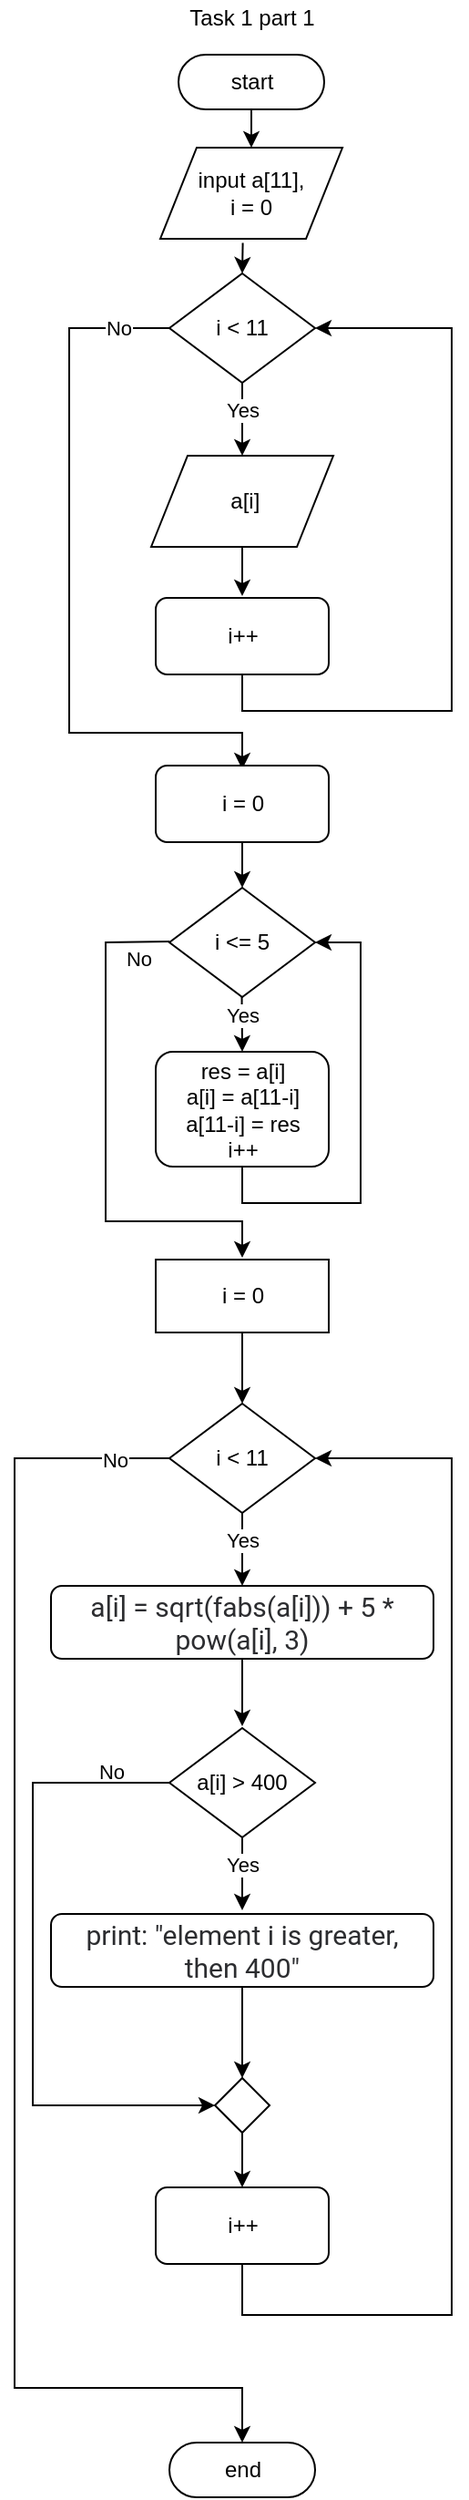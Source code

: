 <mxfile version="17.2.4" type="github">
  <diagram id="o93-lDI3VRqirDcKDXZ2" name="Page-1">
    <mxGraphModel dx="1022" dy="436" grid="1" gridSize="10" guides="1" tooltips="1" connect="1" arrows="1" fold="1" page="1" pageScale="1" pageWidth="827" pageHeight="1169" math="0" shadow="0">
      <root>
        <mxCell id="0" />
        <mxCell id="1" parent="0" />
        <mxCell id="NgrMlDk98fqjrmkA6Xaf-1" value="start" style="html=1;dashed=0;whitespace=wrap;shape=mxgraph.dfd.start" vertex="1" parent="1">
          <mxGeometry x="150" y="40" width="80" height="30" as="geometry" />
        </mxCell>
        <mxCell id="NgrMlDk98fqjrmkA6Xaf-2" value="end" style="html=1;dashed=0;whitespace=wrap;shape=mxgraph.dfd.start" vertex="1" parent="1">
          <mxGeometry x="145" y="1350" width="80" height="30" as="geometry" />
        </mxCell>
        <mxCell id="NgrMlDk98fqjrmkA6Xaf-3" value="input a[11],&lt;br&gt;i = 0" style="shape=parallelogram;perimeter=parallelogramPerimeter;whiteSpace=wrap;html=1;dashed=0;" vertex="1" parent="1">
          <mxGeometry x="140" y="91" width="100" height="50" as="geometry" />
        </mxCell>
        <mxCell id="NgrMlDk98fqjrmkA6Xaf-5" value="i &amp;lt; 11" style="rhombus;whiteSpace=wrap;html=1;" vertex="1" parent="1">
          <mxGeometry x="145" y="160" width="80" height="60" as="geometry" />
        </mxCell>
        <mxCell id="NgrMlDk98fqjrmkA6Xaf-6" value="" style="endArrow=classic;html=1;rounded=0;exitX=0.5;exitY=1;exitDx=0;exitDy=0;" edge="1" parent="1" source="NgrMlDk98fqjrmkA6Xaf-5">
          <mxGeometry relative="1" as="geometry">
            <mxPoint x="200" y="260" as="sourcePoint" />
            <mxPoint x="185" y="260" as="targetPoint" />
          </mxGeometry>
        </mxCell>
        <mxCell id="NgrMlDk98fqjrmkA6Xaf-7" value="Yes" style="edgeLabel;resizable=0;html=1;align=center;verticalAlign=middle;" connectable="0" vertex="1" parent="NgrMlDk98fqjrmkA6Xaf-6">
          <mxGeometry relative="1" as="geometry">
            <mxPoint y="-5" as="offset" />
          </mxGeometry>
        </mxCell>
        <mxCell id="NgrMlDk98fqjrmkA6Xaf-8" value="" style="endArrow=classic;html=1;rounded=0;exitX=0;exitY=0.5;exitDx=0;exitDy=0;entryX=0.5;entryY=0;entryDx=0;entryDy=0;" edge="1" parent="1" source="NgrMlDk98fqjrmkA6Xaf-5">
          <mxGeometry relative="1" as="geometry">
            <mxPoint x="145" y="-158" as="sourcePoint" />
            <mxPoint x="185" y="432" as="targetPoint" />
            <Array as="points">
              <mxPoint x="90" y="190" />
              <mxPoint x="90" y="412" />
              <mxPoint x="185" y="412" />
            </Array>
          </mxGeometry>
        </mxCell>
        <mxCell id="NgrMlDk98fqjrmkA6Xaf-9" value="No" style="edgeLabel;resizable=0;html=1;align=center;verticalAlign=middle;" connectable="0" vertex="1" parent="NgrMlDk98fqjrmkA6Xaf-8">
          <mxGeometry relative="1" as="geometry">
            <mxPoint x="27" y="-141" as="offset" />
          </mxGeometry>
        </mxCell>
        <mxCell id="NgrMlDk98fqjrmkA6Xaf-11" value="" style="endArrow=classic;html=1;rounded=0;exitX=0.5;exitY=1;exitDx=0;exitDy=0;entryX=0.5;entryY=0;entryDx=0;entryDy=0;" edge="1" parent="1" source="NgrMlDk98fqjrmkA6Xaf-57">
          <mxGeometry relative="1" as="geometry">
            <mxPoint x="185" y="295" as="sourcePoint" />
            <mxPoint x="185" y="337" as="targetPoint" />
          </mxGeometry>
        </mxCell>
        <mxCell id="NgrMlDk98fqjrmkA6Xaf-13" value="i &amp;lt;= 5" style="rhombus;whiteSpace=wrap;html=1;" vertex="1" parent="1">
          <mxGeometry x="145" y="497" width="80" height="60" as="geometry" />
        </mxCell>
        <mxCell id="NgrMlDk98fqjrmkA6Xaf-14" value="" style="endArrow=classic;html=1;rounded=0;exitX=0;exitY=0.5;exitDx=0;exitDy=0;" edge="1" parent="1">
          <mxGeometry relative="1" as="geometry">
            <mxPoint x="145" y="526.5" as="sourcePoint" />
            <mxPoint x="185" y="700" as="targetPoint" />
            <Array as="points">
              <mxPoint x="110" y="527" />
              <mxPoint x="110" y="680" />
              <mxPoint x="185" y="680" />
            </Array>
          </mxGeometry>
        </mxCell>
        <mxCell id="NgrMlDk98fqjrmkA6Xaf-15" value="No" style="edgeLabel;resizable=0;html=1;align=center;verticalAlign=middle;" connectable="0" vertex="1" parent="NgrMlDk98fqjrmkA6Xaf-14">
          <mxGeometry relative="1" as="geometry">
            <mxPoint x="18" y="-98" as="offset" />
          </mxGeometry>
        </mxCell>
        <mxCell id="NgrMlDk98fqjrmkA6Xaf-16" value="" style="endArrow=classic;html=1;rounded=0;exitX=0.5;exitY=1;exitDx=0;exitDy=0;entryX=0.5;entryY=0;entryDx=0;entryDy=0;" edge="1" parent="1" target="NgrMlDk98fqjrmkA6Xaf-19">
          <mxGeometry relative="1" as="geometry">
            <mxPoint x="184.76" y="557" as="sourcePoint" />
            <mxPoint x="184.76" y="588" as="targetPoint" />
          </mxGeometry>
        </mxCell>
        <mxCell id="NgrMlDk98fqjrmkA6Xaf-17" value="Yes" style="edgeLabel;resizable=0;html=1;align=center;verticalAlign=middle;" connectable="0" vertex="1" parent="NgrMlDk98fqjrmkA6Xaf-16">
          <mxGeometry relative="1" as="geometry">
            <mxPoint y="-5" as="offset" />
          </mxGeometry>
        </mxCell>
        <mxCell id="NgrMlDk98fqjrmkA6Xaf-18" value="&lt;span&gt;i++&lt;/span&gt;" style="rounded=1;whiteSpace=wrap;html=1;" vertex="1" parent="1">
          <mxGeometry x="137.5" y="338" width="95" height="42" as="geometry" />
        </mxCell>
        <mxCell id="NgrMlDk98fqjrmkA6Xaf-19" value="res = a[i]&lt;br&gt;a[i] = a[11-i]&lt;br&gt;a[11-i] = res&lt;br&gt;i++" style="rounded=1;whiteSpace=wrap;html=1;" vertex="1" parent="1">
          <mxGeometry x="137.5" y="587" width="95" height="63" as="geometry" />
        </mxCell>
        <mxCell id="NgrMlDk98fqjrmkA6Xaf-21" value="i = 0" style="rounded=0;whiteSpace=wrap;html=1;" vertex="1" parent="1">
          <mxGeometry x="137.5" y="701" width="95" height="40" as="geometry" />
        </mxCell>
        <mxCell id="NgrMlDk98fqjrmkA6Xaf-22" value="" style="endArrow=classic;html=1;rounded=0;exitX=0.5;exitY=1;exitDx=0;exitDy=0;entryX=1;entryY=0.5;entryDx=0;entryDy=0;" edge="1" parent="1" source="NgrMlDk98fqjrmkA6Xaf-19" target="NgrMlDk98fqjrmkA6Xaf-13">
          <mxGeometry width="50" height="50" relative="1" as="geometry">
            <mxPoint x="110" y="577" as="sourcePoint" />
            <mxPoint x="160" y="527" as="targetPoint" />
            <Array as="points">
              <mxPoint x="185" y="670" />
              <mxPoint x="250" y="670" />
              <mxPoint x="250" y="527" />
            </Array>
          </mxGeometry>
        </mxCell>
        <mxCell id="NgrMlDk98fqjrmkA6Xaf-26" value="" style="endArrow=classic;html=1;rounded=0;entryX=1;entryY=0.5;entryDx=0;entryDy=0;exitX=0.5;exitY=1;exitDx=0;exitDy=0;" edge="1" parent="1">
          <mxGeometry width="50" height="50" relative="1" as="geometry">
            <mxPoint x="185" y="380" as="sourcePoint" />
            <mxPoint x="225" y="190" as="targetPoint" />
            <Array as="points">
              <mxPoint x="185" y="400" />
              <mxPoint x="300" y="400" />
              <mxPoint x="300" y="190" />
            </Array>
          </mxGeometry>
        </mxCell>
        <mxCell id="NgrMlDk98fqjrmkA6Xaf-53" value="" style="endArrow=classic;html=1;rounded=0;exitX=0.5;exitY=0.5;exitDx=0;exitDy=15;exitPerimeter=0;entryX=0.5;entryY=0;entryDx=0;entryDy=0;" edge="1" parent="1" source="NgrMlDk98fqjrmkA6Xaf-1" target="NgrMlDk98fqjrmkA6Xaf-3">
          <mxGeometry width="50" height="50" relative="1" as="geometry">
            <mxPoint x="185" y="150" as="sourcePoint" />
            <mxPoint x="235" y="100" as="targetPoint" />
          </mxGeometry>
        </mxCell>
        <mxCell id="NgrMlDk98fqjrmkA6Xaf-54" value="" style="endArrow=classic;html=1;rounded=0;exitX=0.453;exitY=1.044;exitDx=0;exitDy=0;exitPerimeter=0;entryX=0.5;entryY=0;entryDx=0;entryDy=0;" edge="1" parent="1" source="NgrMlDk98fqjrmkA6Xaf-3">
          <mxGeometry width="50" height="50" relative="1" as="geometry">
            <mxPoint x="185" y="150" as="sourcePoint" />
            <mxPoint x="185" y="160" as="targetPoint" />
          </mxGeometry>
        </mxCell>
        <mxCell id="NgrMlDk98fqjrmkA6Xaf-56" value="Task 1 part 1" style="text;html=1;align=center;verticalAlign=middle;resizable=0;points=[];autosize=1;strokeColor=none;fillColor=none;" vertex="1" parent="1">
          <mxGeometry x="150" y="10" width="80" height="20" as="geometry" />
        </mxCell>
        <mxCell id="NgrMlDk98fqjrmkA6Xaf-57" value="&amp;nbsp;a[i]" style="shape=parallelogram;perimeter=parallelogramPerimeter;whiteSpace=wrap;html=1;dashed=0;" vertex="1" parent="1">
          <mxGeometry x="135" y="260" width="100" height="50" as="geometry" />
        </mxCell>
        <mxCell id="NgrMlDk98fqjrmkA6Xaf-61" value="&lt;span&gt;i = 0&lt;/span&gt;" style="rounded=1;whiteSpace=wrap;html=1;" vertex="1" parent="1">
          <mxGeometry x="137.5" y="430" width="95" height="42" as="geometry" />
        </mxCell>
        <mxCell id="NgrMlDk98fqjrmkA6Xaf-62" value="" style="endArrow=classic;html=1;rounded=0;exitX=0.5;exitY=1;exitDx=0;exitDy=0;entryX=0.5;entryY=0;entryDx=0;entryDy=0;" edge="1" parent="1" source="NgrMlDk98fqjrmkA6Xaf-61" target="NgrMlDk98fqjrmkA6Xaf-13">
          <mxGeometry width="50" height="50" relative="1" as="geometry">
            <mxPoint x="390" y="650" as="sourcePoint" />
            <mxPoint x="440" y="600" as="targetPoint" />
          </mxGeometry>
        </mxCell>
        <mxCell id="NgrMlDk98fqjrmkA6Xaf-63" value="i &amp;lt; 11" style="rhombus;whiteSpace=wrap;html=1;" vertex="1" parent="1">
          <mxGeometry x="145" y="780" width="80" height="60" as="geometry" />
        </mxCell>
        <mxCell id="NgrMlDk98fqjrmkA6Xaf-64" value="" style="endArrow=classic;html=1;rounded=0;exitX=0.5;exitY=1;exitDx=0;exitDy=0;" edge="1" parent="1" source="NgrMlDk98fqjrmkA6Xaf-63">
          <mxGeometry relative="1" as="geometry">
            <mxPoint x="200" y="880" as="sourcePoint" />
            <mxPoint x="185" y="880" as="targetPoint" />
          </mxGeometry>
        </mxCell>
        <mxCell id="NgrMlDk98fqjrmkA6Xaf-65" value="Yes" style="edgeLabel;resizable=0;html=1;align=center;verticalAlign=middle;" connectable="0" vertex="1" parent="NgrMlDk98fqjrmkA6Xaf-64">
          <mxGeometry relative="1" as="geometry">
            <mxPoint y="-5" as="offset" />
          </mxGeometry>
        </mxCell>
        <mxCell id="NgrMlDk98fqjrmkA6Xaf-66" value="" style="endArrow=classic;html=1;rounded=0;exitX=0;exitY=0.5;exitDx=0;exitDy=0;entryX=0.5;entryY=0.5;entryDx=0;entryDy=-15;entryPerimeter=0;" edge="1" parent="1" source="NgrMlDk98fqjrmkA6Xaf-63" target="NgrMlDk98fqjrmkA6Xaf-2">
          <mxGeometry relative="1" as="geometry">
            <mxPoint x="145" y="462" as="sourcePoint" />
            <mxPoint x="60" y="1140" as="targetPoint" />
            <Array as="points">
              <mxPoint x="60" y="810" />
              <mxPoint x="60" y="1032" />
              <mxPoint x="60" y="1320" />
              <mxPoint x="185" y="1320" />
            </Array>
          </mxGeometry>
        </mxCell>
        <mxCell id="NgrMlDk98fqjrmkA6Xaf-67" value="No" style="edgeLabel;resizable=0;html=1;align=center;verticalAlign=middle;" connectable="0" vertex="1" parent="NgrMlDk98fqjrmkA6Xaf-66">
          <mxGeometry relative="1" as="geometry">
            <mxPoint x="53" y="-118" as="offset" />
          </mxGeometry>
        </mxCell>
        <mxCell id="NgrMlDk98fqjrmkA6Xaf-68" value="" style="endArrow=classic;html=1;rounded=0;exitX=0.5;exitY=1;exitDx=0;exitDy=0;entryX=0.5;entryY=0;entryDx=0;entryDy=0;startArrow=none;" edge="1" parent="1" source="NgrMlDk98fqjrmkA6Xaf-75">
          <mxGeometry relative="1" as="geometry">
            <mxPoint x="185" y="930" as="sourcePoint" />
            <mxPoint x="185" y="957" as="targetPoint" />
          </mxGeometry>
        </mxCell>
        <mxCell id="NgrMlDk98fqjrmkA6Xaf-69" value="&lt;span&gt;i++&lt;/span&gt;" style="rounded=1;whiteSpace=wrap;html=1;" vertex="1" parent="1">
          <mxGeometry x="137.5" y="1210" width="95" height="42" as="geometry" />
        </mxCell>
        <mxCell id="NgrMlDk98fqjrmkA6Xaf-70" value="" style="endArrow=classic;html=1;rounded=0;entryX=1;entryY=0.5;entryDx=0;entryDy=0;exitX=0.5;exitY=1;exitDx=0;exitDy=0;" edge="1" parent="1" source="NgrMlDk98fqjrmkA6Xaf-69">
          <mxGeometry width="50" height="50" relative="1" as="geometry">
            <mxPoint x="260" y="1150" as="sourcePoint" />
            <mxPoint x="225" y="810" as="targetPoint" />
            <Array as="points">
              <mxPoint x="185" y="1280" />
              <mxPoint x="300" y="1280" />
              <mxPoint x="300" y="1020" />
              <mxPoint x="300" y="810" />
            </Array>
          </mxGeometry>
        </mxCell>
        <mxCell id="NgrMlDk98fqjrmkA6Xaf-74" value="" style="endArrow=classic;html=1;rounded=0;exitX=0.5;exitY=1;exitDx=0;exitDy=0;entryX=0.5;entryY=0;entryDx=0;entryDy=0;" edge="1" parent="1" source="NgrMlDk98fqjrmkA6Xaf-21" target="NgrMlDk98fqjrmkA6Xaf-63">
          <mxGeometry width="50" height="50" relative="1" as="geometry">
            <mxPoint x="370" y="690" as="sourcePoint" />
            <mxPoint x="420" y="640" as="targetPoint" />
          </mxGeometry>
        </mxCell>
        <mxCell id="NgrMlDk98fqjrmkA6Xaf-75" value="&lt;span style=&quot;color: rgb(44 , 45 , 48) ; font-family: &amp;#34;roboto&amp;#34; , &amp;#34;san francisco&amp;#34; , &amp;#34;helvetica neue&amp;#34; , &amp;#34;helvetica&amp;#34; , &amp;#34;arial&amp;#34; ; font-size: 15px ; text-align: left ; background-color: rgb(255 , 255 , 255)&quot;&gt;a[i] = sqrt(fabs(a[i])) + 5 * pow(a[i], 3)&lt;/span&gt;" style="rounded=1;whiteSpace=wrap;html=1;" vertex="1" parent="1">
          <mxGeometry x="80" y="880" width="210" height="40" as="geometry" />
        </mxCell>
        <mxCell id="NgrMlDk98fqjrmkA6Xaf-86" value="a[i] &amp;gt; 400" style="rhombus;whiteSpace=wrap;html=1;" vertex="1" parent="1">
          <mxGeometry x="145" y="958" width="80" height="60" as="geometry" />
        </mxCell>
        <mxCell id="NgrMlDk98fqjrmkA6Xaf-87" value="" style="endArrow=classic;html=1;rounded=0;exitX=0.5;exitY=1;exitDx=0;exitDy=0;" edge="1" parent="1">
          <mxGeometry relative="1" as="geometry">
            <mxPoint x="185" y="1018" as="sourcePoint" />
            <mxPoint x="185" y="1058" as="targetPoint" />
          </mxGeometry>
        </mxCell>
        <mxCell id="NgrMlDk98fqjrmkA6Xaf-88" value="Yes" style="edgeLabel;resizable=0;html=1;align=center;verticalAlign=middle;" connectable="0" vertex="1" parent="NgrMlDk98fqjrmkA6Xaf-87">
          <mxGeometry relative="1" as="geometry">
            <mxPoint y="-5" as="offset" />
          </mxGeometry>
        </mxCell>
        <mxCell id="NgrMlDk98fqjrmkA6Xaf-89" value="&lt;span style=&quot;color: rgb(44 , 45 , 48) ; font-family: &amp;#34;roboto&amp;#34; , &amp;#34;san francisco&amp;#34; , &amp;#34;helvetica neue&amp;#34; , &amp;#34;helvetica&amp;#34; , &amp;#34;arial&amp;#34; ; font-size: 15px ; text-align: left ; background-color: rgb(255 , 255 , 255)&quot;&gt;print: &quot;element i is greater,&lt;br&gt;then 400&quot;&lt;/span&gt;" style="rounded=1;whiteSpace=wrap;html=1;" vertex="1" parent="1">
          <mxGeometry x="80" y="1060" width="210" height="40" as="geometry" />
        </mxCell>
        <mxCell id="NgrMlDk98fqjrmkA6Xaf-90" value="" style="endArrow=classic;html=1;rounded=0;exitX=0.5;exitY=1;exitDx=0;exitDy=0;entryX=0.5;entryY=0;entryDx=0;entryDy=0;" edge="1" parent="1" source="NgrMlDk98fqjrmkA6Xaf-89" target="NgrMlDk98fqjrmkA6Xaf-91">
          <mxGeometry width="50" height="50" relative="1" as="geometry">
            <mxPoint x="370" y="1050" as="sourcePoint" />
            <mxPoint x="193" y="1150" as="targetPoint" />
          </mxGeometry>
        </mxCell>
        <mxCell id="NgrMlDk98fqjrmkA6Xaf-91" value="" style="rhombus;whiteSpace=wrap;html=1;" vertex="1" parent="1">
          <mxGeometry x="170" y="1150" width="30" height="30" as="geometry" />
        </mxCell>
        <mxCell id="NgrMlDk98fqjrmkA6Xaf-92" value="" style="endArrow=classic;html=1;rounded=0;exitX=0;exitY=0.5;exitDx=0;exitDy=0;entryX=0;entryY=0.5;entryDx=0;entryDy=0;" edge="1" parent="1" target="NgrMlDk98fqjrmkA6Xaf-91">
          <mxGeometry relative="1" as="geometry">
            <mxPoint x="145" y="988" as="sourcePoint" />
            <mxPoint x="60" y="1318" as="targetPoint" />
            <Array as="points">
              <mxPoint x="70" y="988" />
              <mxPoint x="70" y="1165" />
            </Array>
          </mxGeometry>
        </mxCell>
        <mxCell id="NgrMlDk98fqjrmkA6Xaf-93" value="No" style="edgeLabel;resizable=0;html=1;align=center;verticalAlign=middle;" connectable="0" vertex="1" parent="NgrMlDk98fqjrmkA6Xaf-92">
          <mxGeometry relative="1" as="geometry">
            <mxPoint x="45" y="-278" as="offset" />
          </mxGeometry>
        </mxCell>
        <mxCell id="NgrMlDk98fqjrmkA6Xaf-94" value="" style="endArrow=classic;html=1;rounded=0;exitX=0.5;exitY=1;exitDx=0;exitDy=0;entryX=0.5;entryY=0;entryDx=0;entryDy=0;" edge="1" parent="1" source="NgrMlDk98fqjrmkA6Xaf-91" target="NgrMlDk98fqjrmkA6Xaf-69">
          <mxGeometry width="50" height="50" relative="1" as="geometry">
            <mxPoint x="330" y="1160" as="sourcePoint" />
            <mxPoint x="380" y="1110" as="targetPoint" />
          </mxGeometry>
        </mxCell>
      </root>
    </mxGraphModel>
  </diagram>
</mxfile>
